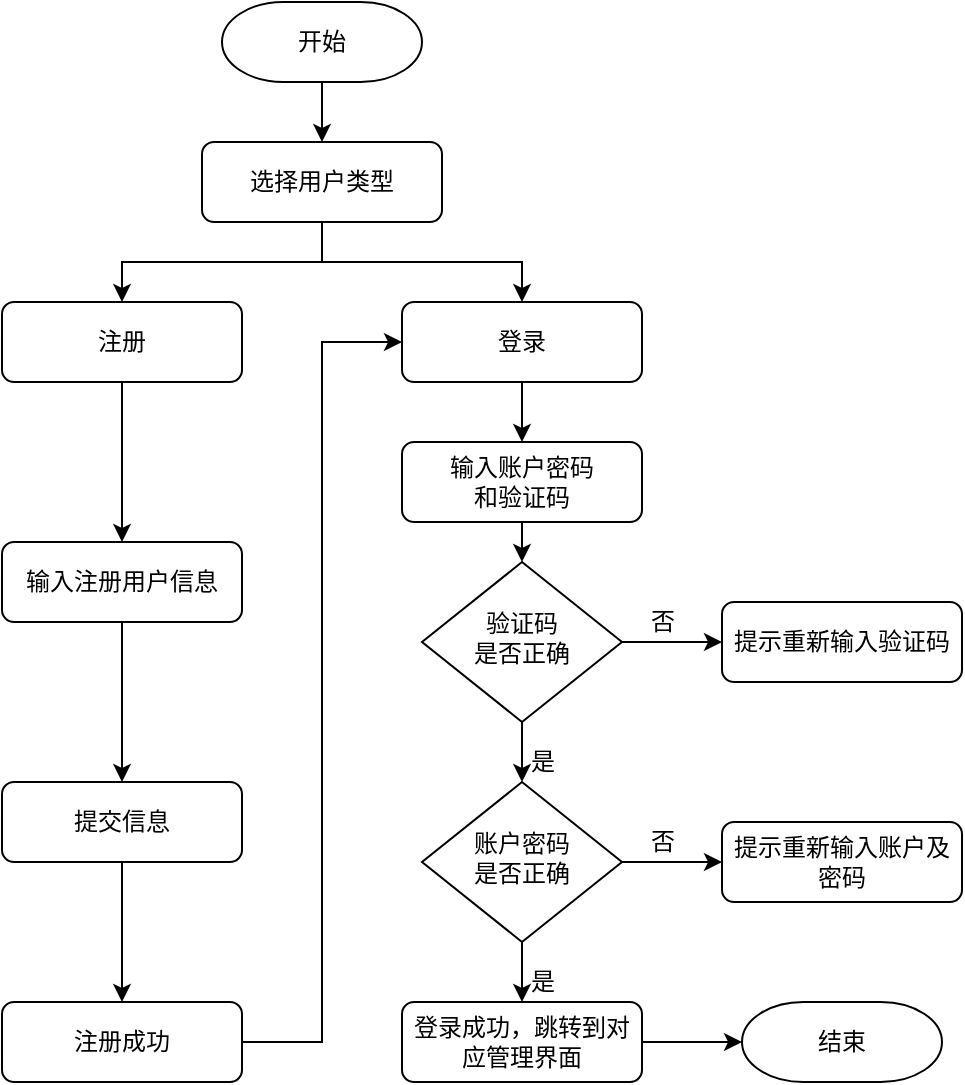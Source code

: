 <mxfile version="18.0.3" type="github">
  <diagram id="C5RBs43oDa-KdzZeNtuy" name="Page-1">
    <mxGraphModel dx="1038" dy="539" grid="1" gridSize="10" guides="1" tooltips="1" connect="1" arrows="1" fold="1" page="1" pageScale="1" pageWidth="827" pageHeight="1169" math="0" shadow="0">
      <root>
        <mxCell id="WIyWlLk6GJQsqaUBKTNV-0" />
        <mxCell id="WIyWlLk6GJQsqaUBKTNV-1" parent="WIyWlLk6GJQsqaUBKTNV-0" />
        <mxCell id="Ljx80zOktK8LZxnpnvNE-14" style="edgeStyle=orthogonalEdgeStyle;rounded=0;orthogonalLoop=1;jettySize=auto;html=1;exitX=0.5;exitY=1;exitDx=0;exitDy=0;" edge="1" parent="WIyWlLk6GJQsqaUBKTNV-1" source="WIyWlLk6GJQsqaUBKTNV-3" target="Ljx80zOktK8LZxnpnvNE-13">
          <mxGeometry relative="1" as="geometry" />
        </mxCell>
        <mxCell id="Ljx80zOktK8LZxnpnvNE-19" value="" style="edgeStyle=orthogonalEdgeStyle;rounded=0;orthogonalLoop=1;jettySize=auto;html=1;" edge="1" parent="WIyWlLk6GJQsqaUBKTNV-1" source="WIyWlLk6GJQsqaUBKTNV-3" target="Ljx80zOktK8LZxnpnvNE-18">
          <mxGeometry relative="1" as="geometry" />
        </mxCell>
        <mxCell id="WIyWlLk6GJQsqaUBKTNV-3" value="选择用户类型" style="rounded=1;whiteSpace=wrap;html=1;fontSize=12;glass=0;strokeWidth=1;shadow=0;" parent="WIyWlLk6GJQsqaUBKTNV-1" vertex="1">
          <mxGeometry x="160" y="80" width="120" height="40" as="geometry" />
        </mxCell>
        <mxCell id="Ljx80zOktK8LZxnpnvNE-1" style="edgeStyle=orthogonalEdgeStyle;rounded=0;orthogonalLoop=1;jettySize=auto;html=1;exitX=0.5;exitY=1;exitDx=0;exitDy=0;exitPerimeter=0;" edge="1" parent="WIyWlLk6GJQsqaUBKTNV-1" source="Ljx80zOktK8LZxnpnvNE-0" target="WIyWlLk6GJQsqaUBKTNV-3">
          <mxGeometry relative="1" as="geometry" />
        </mxCell>
        <mxCell id="Ljx80zOktK8LZxnpnvNE-0" value="开始" style="strokeWidth=1;html=1;shape=mxgraph.flowchart.terminator;whiteSpace=wrap;" vertex="1" parent="WIyWlLk6GJQsqaUBKTNV-1">
          <mxGeometry x="170" y="10" width="100" height="40" as="geometry" />
        </mxCell>
        <mxCell id="Ljx80zOktK8LZxnpnvNE-37" style="edgeStyle=orthogonalEdgeStyle;rounded=0;orthogonalLoop=1;jettySize=auto;html=1;exitX=0.5;exitY=1;exitDx=0;exitDy=0;entryX=0.5;entryY=0;entryDx=0;entryDy=0;" edge="1" parent="WIyWlLk6GJQsqaUBKTNV-1" source="Ljx80zOktK8LZxnpnvNE-13" target="Ljx80zOktK8LZxnpnvNE-36">
          <mxGeometry relative="1" as="geometry" />
        </mxCell>
        <mxCell id="Ljx80zOktK8LZxnpnvNE-13" value="注册" style="rounded=1;whiteSpace=wrap;html=1;fontSize=12;glass=0;strokeWidth=1;shadow=0;" vertex="1" parent="WIyWlLk6GJQsqaUBKTNV-1">
          <mxGeometry x="60" y="160" width="120" height="40" as="geometry" />
        </mxCell>
        <mxCell id="Ljx80zOktK8LZxnpnvNE-35" style="edgeStyle=orthogonalEdgeStyle;rounded=0;orthogonalLoop=1;jettySize=auto;html=1;exitX=0.5;exitY=1;exitDx=0;exitDy=0;entryX=0.5;entryY=0;entryDx=0;entryDy=0;" edge="1" parent="WIyWlLk6GJQsqaUBKTNV-1" source="Ljx80zOktK8LZxnpnvNE-18" target="Ljx80zOktK8LZxnpnvNE-30">
          <mxGeometry relative="1" as="geometry" />
        </mxCell>
        <mxCell id="Ljx80zOktK8LZxnpnvNE-18" value="登录" style="rounded=1;whiteSpace=wrap;html=1;fontSize=12;glass=0;strokeWidth=1;shadow=0;" vertex="1" parent="WIyWlLk6GJQsqaUBKTNV-1">
          <mxGeometry x="260" y="160" width="120" height="40" as="geometry" />
        </mxCell>
        <mxCell id="Ljx80zOktK8LZxnpnvNE-20" style="edgeStyle=orthogonalEdgeStyle;rounded=0;orthogonalLoop=1;jettySize=auto;html=1;exitX=1;exitY=0.5;exitDx=0;exitDy=0;entryX=0;entryY=0.5;entryDx=0;entryDy=0;" edge="1" parent="WIyWlLk6GJQsqaUBKTNV-1" source="Ljx80zOktK8LZxnpnvNE-22" target="Ljx80zOktK8LZxnpnvNE-23">
          <mxGeometry relative="1" as="geometry" />
        </mxCell>
        <mxCell id="Ljx80zOktK8LZxnpnvNE-21" style="edgeStyle=orthogonalEdgeStyle;rounded=0;orthogonalLoop=1;jettySize=auto;html=1;exitX=0.5;exitY=1;exitDx=0;exitDy=0;" edge="1" parent="WIyWlLk6GJQsqaUBKTNV-1" source="Ljx80zOktK8LZxnpnvNE-22" target="Ljx80zOktK8LZxnpnvNE-26">
          <mxGeometry relative="1" as="geometry" />
        </mxCell>
        <mxCell id="Ljx80zOktK8LZxnpnvNE-22" value="验证码&lt;br&gt;是否正确" style="rhombus;whiteSpace=wrap;html=1;shadow=0;fontFamily=Helvetica;fontSize=12;align=center;strokeWidth=1;spacing=6;spacingTop=-4;" vertex="1" parent="WIyWlLk6GJQsqaUBKTNV-1">
          <mxGeometry x="270" y="290" width="100" height="80" as="geometry" />
        </mxCell>
        <mxCell id="Ljx80zOktK8LZxnpnvNE-23" value="提示重新输入验证码" style="rounded=1;whiteSpace=wrap;html=1;fontSize=12;glass=0;strokeWidth=1;shadow=0;" vertex="1" parent="WIyWlLk6GJQsqaUBKTNV-1">
          <mxGeometry x="420" y="310" width="120" height="40" as="geometry" />
        </mxCell>
        <mxCell id="Ljx80zOktK8LZxnpnvNE-24" style="edgeStyle=orthogonalEdgeStyle;rounded=0;orthogonalLoop=1;jettySize=auto;html=1;exitX=1;exitY=0.5;exitDx=0;exitDy=0;entryX=0;entryY=0.5;entryDx=0;entryDy=0;" edge="1" parent="WIyWlLk6GJQsqaUBKTNV-1" source="Ljx80zOktK8LZxnpnvNE-26" target="Ljx80zOktK8LZxnpnvNE-28">
          <mxGeometry relative="1" as="geometry" />
        </mxCell>
        <mxCell id="Ljx80zOktK8LZxnpnvNE-25" style="edgeStyle=orthogonalEdgeStyle;rounded=0;orthogonalLoop=1;jettySize=auto;html=1;exitX=0.5;exitY=1;exitDx=0;exitDy=0;entryX=0.5;entryY=0;entryDx=0;entryDy=0;" edge="1" parent="WIyWlLk6GJQsqaUBKTNV-1" source="Ljx80zOktK8LZxnpnvNE-26" target="Ljx80zOktK8LZxnpnvNE-27">
          <mxGeometry relative="1" as="geometry" />
        </mxCell>
        <mxCell id="Ljx80zOktK8LZxnpnvNE-26" value="账户密码&lt;br&gt;是否正确" style="rhombus;whiteSpace=wrap;html=1;shadow=0;fontFamily=Helvetica;fontSize=12;align=center;strokeWidth=1;spacing=6;spacingTop=-4;" vertex="1" parent="WIyWlLk6GJQsqaUBKTNV-1">
          <mxGeometry x="270" y="400" width="100" height="80" as="geometry" />
        </mxCell>
        <mxCell id="Ljx80zOktK8LZxnpnvNE-44" style="edgeStyle=orthogonalEdgeStyle;rounded=0;orthogonalLoop=1;jettySize=auto;html=1;exitX=1;exitY=0.5;exitDx=0;exitDy=0;entryX=0;entryY=0.5;entryDx=0;entryDy=0;entryPerimeter=0;" edge="1" parent="WIyWlLk6GJQsqaUBKTNV-1" source="Ljx80zOktK8LZxnpnvNE-27" target="Ljx80zOktK8LZxnpnvNE-39">
          <mxGeometry relative="1" as="geometry" />
        </mxCell>
        <mxCell id="Ljx80zOktK8LZxnpnvNE-27" value="登录成功，跳转到对应管理界面" style="rounded=1;whiteSpace=wrap;html=1;fontSize=12;glass=0;strokeWidth=1;shadow=0;" vertex="1" parent="WIyWlLk6GJQsqaUBKTNV-1">
          <mxGeometry x="260" y="510" width="120" height="40" as="geometry" />
        </mxCell>
        <mxCell id="Ljx80zOktK8LZxnpnvNE-28" value="提示重新输入账户及密码" style="rounded=1;whiteSpace=wrap;html=1;fontSize=12;glass=0;strokeWidth=1;shadow=0;" vertex="1" parent="WIyWlLk6GJQsqaUBKTNV-1">
          <mxGeometry x="420" y="420" width="120" height="40" as="geometry" />
        </mxCell>
        <mxCell id="Ljx80zOktK8LZxnpnvNE-29" style="edgeStyle=orthogonalEdgeStyle;rounded=0;orthogonalLoop=1;jettySize=auto;html=1;exitX=0.5;exitY=1;exitDx=0;exitDy=0;entryX=0.5;entryY=0;entryDx=0;entryDy=0;" edge="1" parent="WIyWlLk6GJQsqaUBKTNV-1" source="Ljx80zOktK8LZxnpnvNE-30" target="Ljx80zOktK8LZxnpnvNE-22">
          <mxGeometry relative="1" as="geometry" />
        </mxCell>
        <mxCell id="Ljx80zOktK8LZxnpnvNE-30" value="输入账户密码&lt;br&gt;和验证码" style="rounded=1;whiteSpace=wrap;html=1;fontSize=12;glass=0;strokeWidth=1;shadow=0;" vertex="1" parent="WIyWlLk6GJQsqaUBKTNV-1">
          <mxGeometry x="260" y="230" width="120" height="40" as="geometry" />
        </mxCell>
        <mxCell id="Ljx80zOktK8LZxnpnvNE-31" value="否" style="text;html=1;align=center;verticalAlign=middle;resizable=0;points=[];autosize=1;strokeColor=none;fillColor=none;" vertex="1" parent="WIyWlLk6GJQsqaUBKTNV-1">
          <mxGeometry x="375" y="310" width="30" height="20" as="geometry" />
        </mxCell>
        <mxCell id="Ljx80zOktK8LZxnpnvNE-32" value="是" style="text;html=1;align=center;verticalAlign=middle;resizable=0;points=[];autosize=1;strokeColor=none;fillColor=none;" vertex="1" parent="WIyWlLk6GJQsqaUBKTNV-1">
          <mxGeometry x="315" y="380" width="30" height="20" as="geometry" />
        </mxCell>
        <mxCell id="Ljx80zOktK8LZxnpnvNE-33" value="否" style="text;html=1;align=center;verticalAlign=middle;resizable=0;points=[];autosize=1;strokeColor=none;fillColor=none;" vertex="1" parent="WIyWlLk6GJQsqaUBKTNV-1">
          <mxGeometry x="375" y="420" width="30" height="20" as="geometry" />
        </mxCell>
        <mxCell id="Ljx80zOktK8LZxnpnvNE-34" value="是" style="text;html=1;align=center;verticalAlign=middle;resizable=0;points=[];autosize=1;strokeColor=none;fillColor=none;" vertex="1" parent="WIyWlLk6GJQsqaUBKTNV-1">
          <mxGeometry x="315" y="490" width="30" height="20" as="geometry" />
        </mxCell>
        <mxCell id="Ljx80zOktK8LZxnpnvNE-40" style="edgeStyle=orthogonalEdgeStyle;rounded=0;orthogonalLoop=1;jettySize=auto;html=1;exitX=0.5;exitY=1;exitDx=0;exitDy=0;entryX=0.5;entryY=0;entryDx=0;entryDy=0;" edge="1" parent="WIyWlLk6GJQsqaUBKTNV-1" source="Ljx80zOktK8LZxnpnvNE-36" target="Ljx80zOktK8LZxnpnvNE-38">
          <mxGeometry relative="1" as="geometry" />
        </mxCell>
        <mxCell id="Ljx80zOktK8LZxnpnvNE-36" value="输入注册用户信息" style="rounded=1;whiteSpace=wrap;html=1;fontSize=12;glass=0;strokeWidth=1;shadow=0;" vertex="1" parent="WIyWlLk6GJQsqaUBKTNV-1">
          <mxGeometry x="60" y="280" width="120" height="40" as="geometry" />
        </mxCell>
        <mxCell id="Ljx80zOktK8LZxnpnvNE-42" value="" style="edgeStyle=orthogonalEdgeStyle;rounded=0;orthogonalLoop=1;jettySize=auto;html=1;" edge="1" parent="WIyWlLk6GJQsqaUBKTNV-1" source="Ljx80zOktK8LZxnpnvNE-38" target="Ljx80zOktK8LZxnpnvNE-41">
          <mxGeometry relative="1" as="geometry" />
        </mxCell>
        <mxCell id="Ljx80zOktK8LZxnpnvNE-38" value="提交信息" style="rounded=1;whiteSpace=wrap;html=1;fontSize=12;glass=0;strokeWidth=1;shadow=0;" vertex="1" parent="WIyWlLk6GJQsqaUBKTNV-1">
          <mxGeometry x="60" y="400" width="120" height="40" as="geometry" />
        </mxCell>
        <mxCell id="Ljx80zOktK8LZxnpnvNE-39" value="结束" style="strokeWidth=1;html=1;shape=mxgraph.flowchart.terminator;whiteSpace=wrap;" vertex="1" parent="WIyWlLk6GJQsqaUBKTNV-1">
          <mxGeometry x="430" y="510" width="100" height="40" as="geometry" />
        </mxCell>
        <mxCell id="Ljx80zOktK8LZxnpnvNE-43" style="edgeStyle=orthogonalEdgeStyle;rounded=0;orthogonalLoop=1;jettySize=auto;html=1;exitX=1;exitY=0.5;exitDx=0;exitDy=0;entryX=0;entryY=0.5;entryDx=0;entryDy=0;" edge="1" parent="WIyWlLk6GJQsqaUBKTNV-1" source="Ljx80zOktK8LZxnpnvNE-41" target="Ljx80zOktK8LZxnpnvNE-18">
          <mxGeometry relative="1" as="geometry" />
        </mxCell>
        <mxCell id="Ljx80zOktK8LZxnpnvNE-41" value="注册成功" style="rounded=1;whiteSpace=wrap;html=1;fontSize=12;glass=0;strokeWidth=1;shadow=0;" vertex="1" parent="WIyWlLk6GJQsqaUBKTNV-1">
          <mxGeometry x="60" y="510" width="120" height="40" as="geometry" />
        </mxCell>
      </root>
    </mxGraphModel>
  </diagram>
</mxfile>
